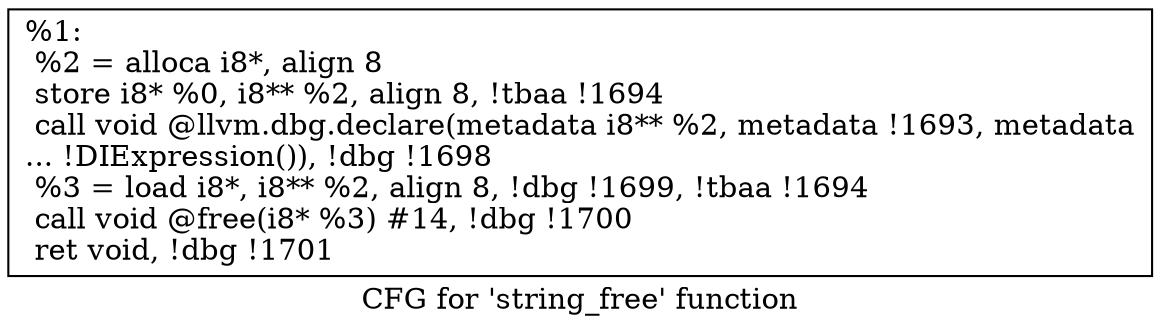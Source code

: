 digraph "CFG for 'string_free' function" {
	label="CFG for 'string_free' function";

	Node0x28ce2b0 [shape=record,label="{%1:\l  %2 = alloca i8*, align 8\l  store i8* %0, i8** %2, align 8, !tbaa !1694\l  call void @llvm.dbg.declare(metadata i8** %2, metadata !1693, metadata\l... !DIExpression()), !dbg !1698\l  %3 = load i8*, i8** %2, align 8, !dbg !1699, !tbaa !1694\l  call void @free(i8* %3) #14, !dbg !1700\l  ret void, !dbg !1701\l}"];
}
